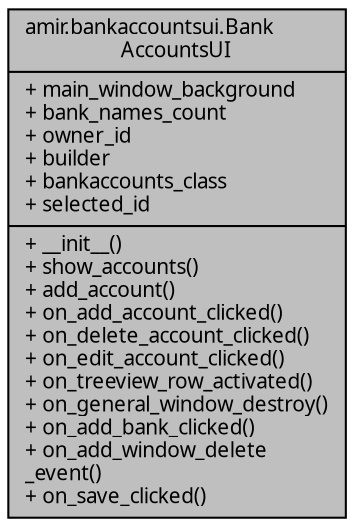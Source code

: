 digraph "amir.bankaccountsui.BankAccountsUI"
{
 // LATEX_PDF_SIZE
  edge [fontname="FreeSans.ttf",fontsize="10",labelfontname="FreeSans.ttf",labelfontsize="10"];
  node [fontname="FreeSans.ttf",fontsize="10",shape=record];
  Node1 [label="{amir.bankaccountsui.Bank\lAccountsUI\n|+ main_window_background\l+ bank_names_count\l+ owner_id\l+ builder\l+ bankaccounts_class\l+ selected_id\l|+ __init__()\l+ show_accounts()\l+ add_account()\l+ on_add_account_clicked()\l+ on_delete_account_clicked()\l+ on_edit_account_clicked()\l+ on_treeview_row_activated()\l+ on_general_window_destroy()\l+ on_add_bank_clicked()\l+ on_add_window_delete\l_event()\l+ on_save_clicked()\l}",height=0.2,width=0.4,color="black", fillcolor="grey75", style="filled", fontcolor="black",tooltip="User Interface for create/edit/select a bank account."];
}
